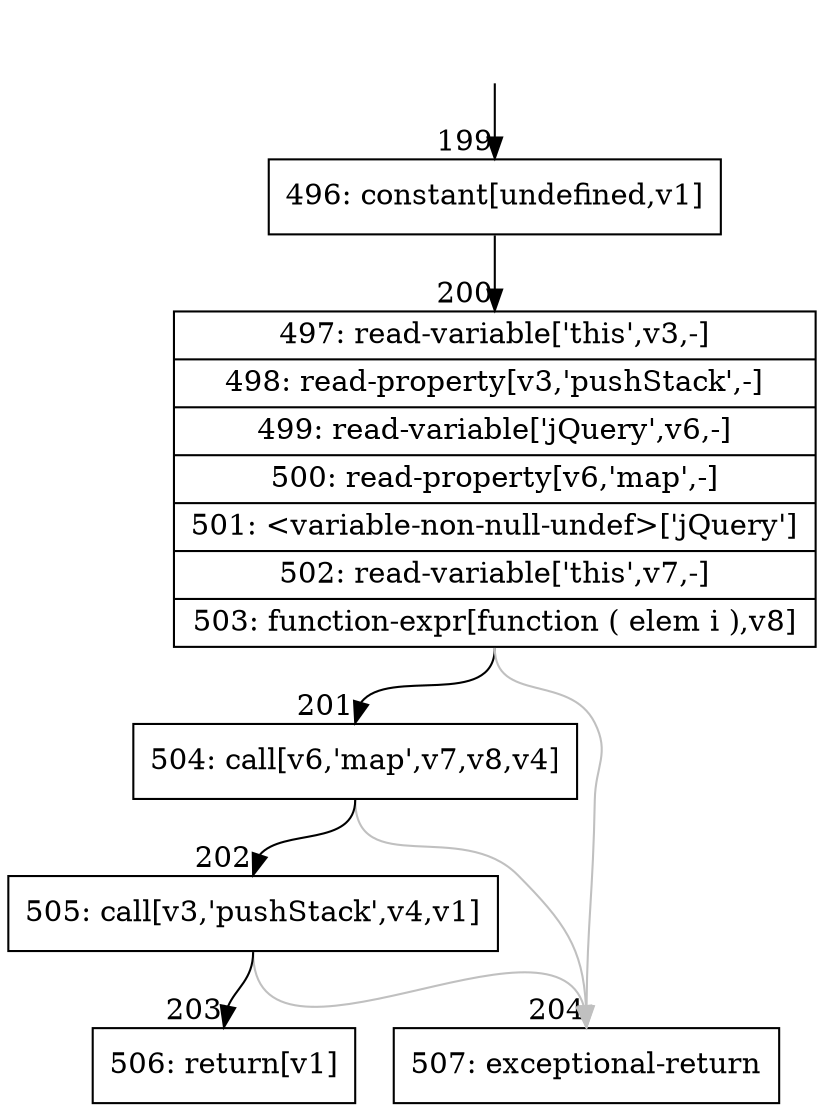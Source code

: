 digraph {
rankdir="TD"
BB_entry17[shape=none,label=""];
BB_entry17 -> BB199 [tailport=s, headport=n, headlabel="    199"]
BB199 [shape=record label="{496: constant[undefined,v1]}" ] 
BB199 -> BB200 [tailport=s, headport=n, headlabel="      200"]
BB200 [shape=record label="{497: read-variable['this',v3,-]|498: read-property[v3,'pushStack',-]|499: read-variable['jQuery',v6,-]|500: read-property[v6,'map',-]|501: \<variable-non-null-undef\>['jQuery']|502: read-variable['this',v7,-]|503: function-expr[function ( elem i ),v8]}" ] 
BB200 -> BB201 [tailport=s, headport=n, headlabel="      201"]
BB200 -> BB204 [tailport=s, headport=n, color=gray, headlabel="      204"]
BB201 [shape=record label="{504: call[v6,'map',v7,v8,v4]}" ] 
BB201 -> BB202 [tailport=s, headport=n, headlabel="      202"]
BB201 -> BB204 [tailport=s, headport=n, color=gray]
BB202 [shape=record label="{505: call[v3,'pushStack',v4,v1]}" ] 
BB202 -> BB203 [tailport=s, headport=n, headlabel="      203"]
BB202 -> BB204 [tailport=s, headport=n, color=gray]
BB203 [shape=record label="{506: return[v1]}" ] 
BB204 [shape=record label="{507: exceptional-return}" ] 
}
